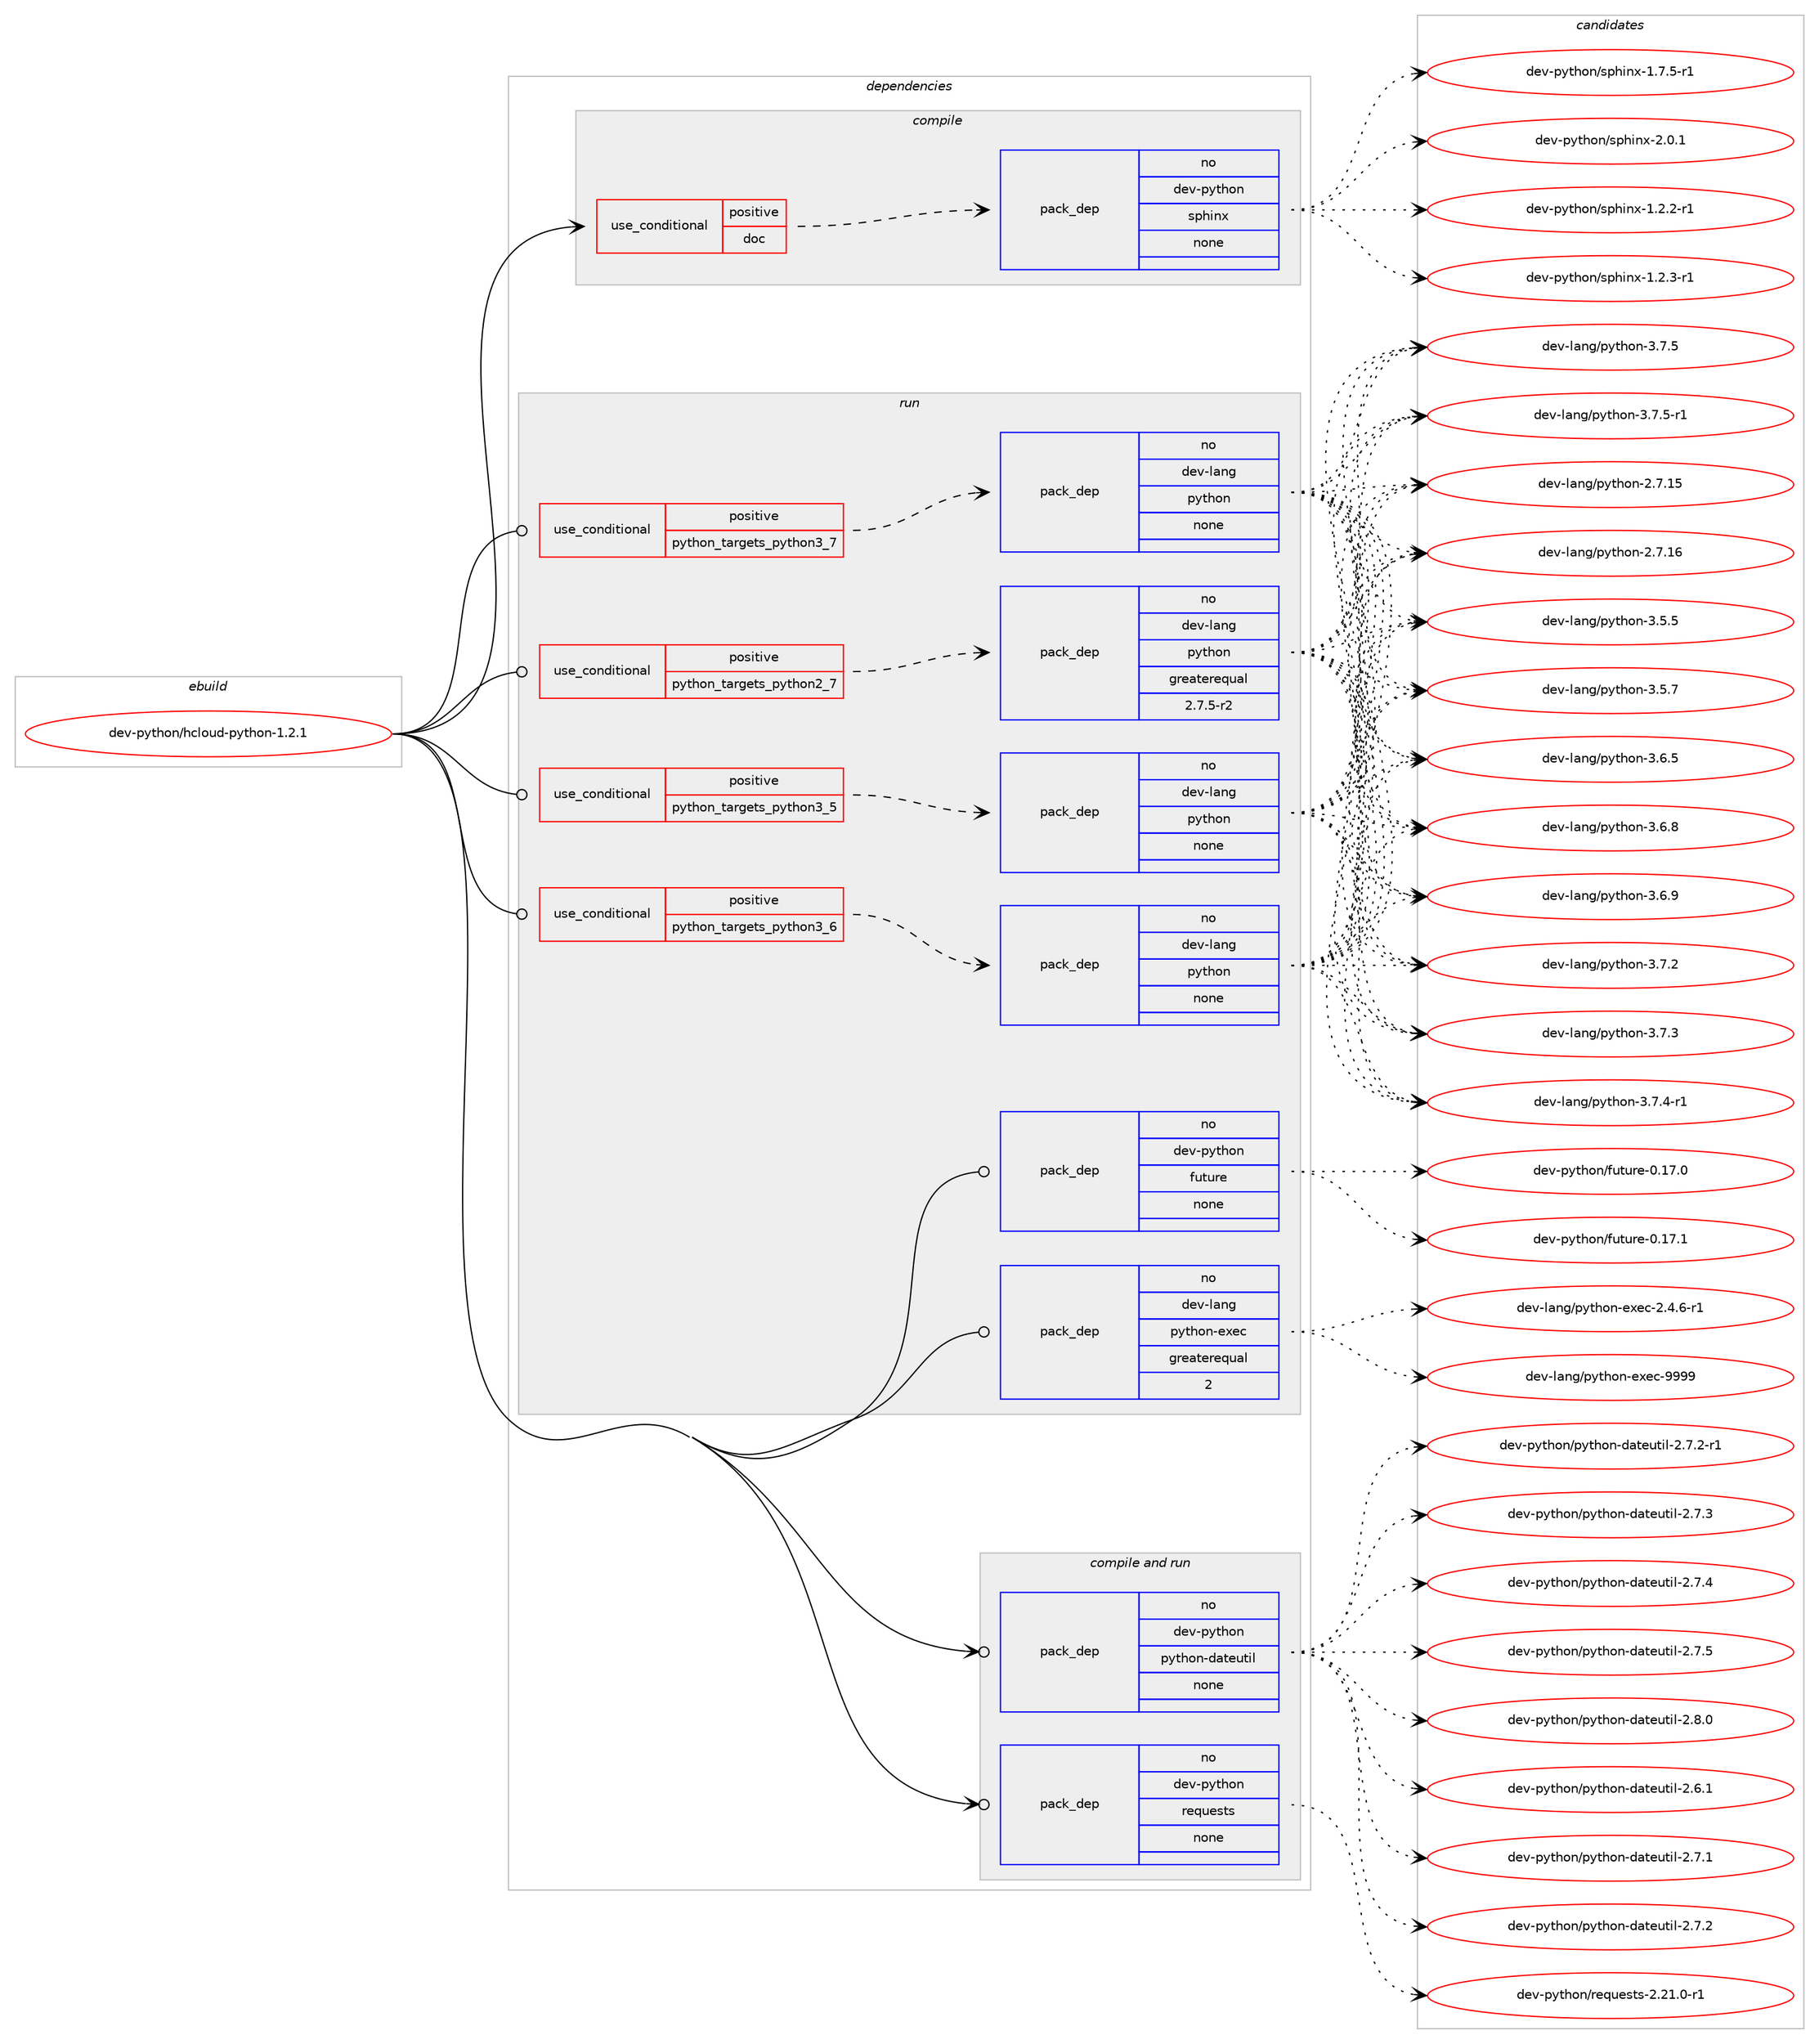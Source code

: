 digraph prolog {

# *************
# Graph options
# *************

newrank=true;
concentrate=true;
compound=true;
graph [rankdir=LR,fontname=Helvetica,fontsize=10,ranksep=1.5];#, ranksep=2.5, nodesep=0.2];
edge  [arrowhead=vee];
node  [fontname=Helvetica,fontsize=10];

# **********
# The ebuild
# **********

subgraph cluster_leftcol {
color=gray;
rank=same;
label=<<i>ebuild</i>>;
id [label="dev-python/hcloud-python-1.2.1", color=red, width=4, href="../dev-python/hcloud-python-1.2.1.svg"];
}

# ****************
# The dependencies
# ****************

subgraph cluster_midcol {
color=gray;
label=<<i>dependencies</i>>;
subgraph cluster_compile {
fillcolor="#eeeeee";
style=filled;
label=<<i>compile</i>>;
subgraph cond140430 {
dependency608254 [label=<<TABLE BORDER="0" CELLBORDER="1" CELLSPACING="0" CELLPADDING="4"><TR><TD ROWSPAN="3" CELLPADDING="10">use_conditional</TD></TR><TR><TD>positive</TD></TR><TR><TD>doc</TD></TR></TABLE>>, shape=none, color=red];
subgraph pack456025 {
dependency608255 [label=<<TABLE BORDER="0" CELLBORDER="1" CELLSPACING="0" CELLPADDING="4" WIDTH="220"><TR><TD ROWSPAN="6" CELLPADDING="30">pack_dep</TD></TR><TR><TD WIDTH="110">no</TD></TR><TR><TD>dev-python</TD></TR><TR><TD>sphinx</TD></TR><TR><TD>none</TD></TR><TR><TD></TD></TR></TABLE>>, shape=none, color=blue];
}
dependency608254:e -> dependency608255:w [weight=20,style="dashed",arrowhead="vee"];
}
id:e -> dependency608254:w [weight=20,style="solid",arrowhead="vee"];
}
subgraph cluster_compileandrun {
fillcolor="#eeeeee";
style=filled;
label=<<i>compile and run</i>>;
subgraph pack456026 {
dependency608256 [label=<<TABLE BORDER="0" CELLBORDER="1" CELLSPACING="0" CELLPADDING="4" WIDTH="220"><TR><TD ROWSPAN="6" CELLPADDING="30">pack_dep</TD></TR><TR><TD WIDTH="110">no</TD></TR><TR><TD>dev-python</TD></TR><TR><TD>python-dateutil</TD></TR><TR><TD>none</TD></TR><TR><TD></TD></TR></TABLE>>, shape=none, color=blue];
}
id:e -> dependency608256:w [weight=20,style="solid",arrowhead="odotvee"];
subgraph pack456027 {
dependency608257 [label=<<TABLE BORDER="0" CELLBORDER="1" CELLSPACING="0" CELLPADDING="4" WIDTH="220"><TR><TD ROWSPAN="6" CELLPADDING="30">pack_dep</TD></TR><TR><TD WIDTH="110">no</TD></TR><TR><TD>dev-python</TD></TR><TR><TD>requests</TD></TR><TR><TD>none</TD></TR><TR><TD></TD></TR></TABLE>>, shape=none, color=blue];
}
id:e -> dependency608257:w [weight=20,style="solid",arrowhead="odotvee"];
}
subgraph cluster_run {
fillcolor="#eeeeee";
style=filled;
label=<<i>run</i>>;
subgraph cond140431 {
dependency608258 [label=<<TABLE BORDER="0" CELLBORDER="1" CELLSPACING="0" CELLPADDING="4"><TR><TD ROWSPAN="3" CELLPADDING="10">use_conditional</TD></TR><TR><TD>positive</TD></TR><TR><TD>python_targets_python2_7</TD></TR></TABLE>>, shape=none, color=red];
subgraph pack456028 {
dependency608259 [label=<<TABLE BORDER="0" CELLBORDER="1" CELLSPACING="0" CELLPADDING="4" WIDTH="220"><TR><TD ROWSPAN="6" CELLPADDING="30">pack_dep</TD></TR><TR><TD WIDTH="110">no</TD></TR><TR><TD>dev-lang</TD></TR><TR><TD>python</TD></TR><TR><TD>greaterequal</TD></TR><TR><TD>2.7.5-r2</TD></TR></TABLE>>, shape=none, color=blue];
}
dependency608258:e -> dependency608259:w [weight=20,style="dashed",arrowhead="vee"];
}
id:e -> dependency608258:w [weight=20,style="solid",arrowhead="odot"];
subgraph cond140432 {
dependency608260 [label=<<TABLE BORDER="0" CELLBORDER="1" CELLSPACING="0" CELLPADDING="4"><TR><TD ROWSPAN="3" CELLPADDING="10">use_conditional</TD></TR><TR><TD>positive</TD></TR><TR><TD>python_targets_python3_5</TD></TR></TABLE>>, shape=none, color=red];
subgraph pack456029 {
dependency608261 [label=<<TABLE BORDER="0" CELLBORDER="1" CELLSPACING="0" CELLPADDING="4" WIDTH="220"><TR><TD ROWSPAN="6" CELLPADDING="30">pack_dep</TD></TR><TR><TD WIDTH="110">no</TD></TR><TR><TD>dev-lang</TD></TR><TR><TD>python</TD></TR><TR><TD>none</TD></TR><TR><TD></TD></TR></TABLE>>, shape=none, color=blue];
}
dependency608260:e -> dependency608261:w [weight=20,style="dashed",arrowhead="vee"];
}
id:e -> dependency608260:w [weight=20,style="solid",arrowhead="odot"];
subgraph cond140433 {
dependency608262 [label=<<TABLE BORDER="0" CELLBORDER="1" CELLSPACING="0" CELLPADDING="4"><TR><TD ROWSPAN="3" CELLPADDING="10">use_conditional</TD></TR><TR><TD>positive</TD></TR><TR><TD>python_targets_python3_6</TD></TR></TABLE>>, shape=none, color=red];
subgraph pack456030 {
dependency608263 [label=<<TABLE BORDER="0" CELLBORDER="1" CELLSPACING="0" CELLPADDING="4" WIDTH="220"><TR><TD ROWSPAN="6" CELLPADDING="30">pack_dep</TD></TR><TR><TD WIDTH="110">no</TD></TR><TR><TD>dev-lang</TD></TR><TR><TD>python</TD></TR><TR><TD>none</TD></TR><TR><TD></TD></TR></TABLE>>, shape=none, color=blue];
}
dependency608262:e -> dependency608263:w [weight=20,style="dashed",arrowhead="vee"];
}
id:e -> dependency608262:w [weight=20,style="solid",arrowhead="odot"];
subgraph cond140434 {
dependency608264 [label=<<TABLE BORDER="0" CELLBORDER="1" CELLSPACING="0" CELLPADDING="4"><TR><TD ROWSPAN="3" CELLPADDING="10">use_conditional</TD></TR><TR><TD>positive</TD></TR><TR><TD>python_targets_python3_7</TD></TR></TABLE>>, shape=none, color=red];
subgraph pack456031 {
dependency608265 [label=<<TABLE BORDER="0" CELLBORDER="1" CELLSPACING="0" CELLPADDING="4" WIDTH="220"><TR><TD ROWSPAN="6" CELLPADDING="30">pack_dep</TD></TR><TR><TD WIDTH="110">no</TD></TR><TR><TD>dev-lang</TD></TR><TR><TD>python</TD></TR><TR><TD>none</TD></TR><TR><TD></TD></TR></TABLE>>, shape=none, color=blue];
}
dependency608264:e -> dependency608265:w [weight=20,style="dashed",arrowhead="vee"];
}
id:e -> dependency608264:w [weight=20,style="solid",arrowhead="odot"];
subgraph pack456032 {
dependency608266 [label=<<TABLE BORDER="0" CELLBORDER="1" CELLSPACING="0" CELLPADDING="4" WIDTH="220"><TR><TD ROWSPAN="6" CELLPADDING="30">pack_dep</TD></TR><TR><TD WIDTH="110">no</TD></TR><TR><TD>dev-lang</TD></TR><TR><TD>python-exec</TD></TR><TR><TD>greaterequal</TD></TR><TR><TD>2</TD></TR></TABLE>>, shape=none, color=blue];
}
id:e -> dependency608266:w [weight=20,style="solid",arrowhead="odot"];
subgraph pack456033 {
dependency608267 [label=<<TABLE BORDER="0" CELLBORDER="1" CELLSPACING="0" CELLPADDING="4" WIDTH="220"><TR><TD ROWSPAN="6" CELLPADDING="30">pack_dep</TD></TR><TR><TD WIDTH="110">no</TD></TR><TR><TD>dev-python</TD></TR><TR><TD>future</TD></TR><TR><TD>none</TD></TR><TR><TD></TD></TR></TABLE>>, shape=none, color=blue];
}
id:e -> dependency608267:w [weight=20,style="solid",arrowhead="odot"];
}
}

# **************
# The candidates
# **************

subgraph cluster_choices {
rank=same;
color=gray;
label=<<i>candidates</i>>;

subgraph choice456025 {
color=black;
nodesep=1;
choice10010111845112121116104111110471151121041051101204549465046504511449 [label="dev-python/sphinx-1.2.2-r1", color=red, width=4,href="../dev-python/sphinx-1.2.2-r1.svg"];
choice10010111845112121116104111110471151121041051101204549465046514511449 [label="dev-python/sphinx-1.2.3-r1", color=red, width=4,href="../dev-python/sphinx-1.2.3-r1.svg"];
choice10010111845112121116104111110471151121041051101204549465546534511449 [label="dev-python/sphinx-1.7.5-r1", color=red, width=4,href="../dev-python/sphinx-1.7.5-r1.svg"];
choice1001011184511212111610411111047115112104105110120455046484649 [label="dev-python/sphinx-2.0.1", color=red, width=4,href="../dev-python/sphinx-2.0.1.svg"];
dependency608255:e -> choice10010111845112121116104111110471151121041051101204549465046504511449:w [style=dotted,weight="100"];
dependency608255:e -> choice10010111845112121116104111110471151121041051101204549465046514511449:w [style=dotted,weight="100"];
dependency608255:e -> choice10010111845112121116104111110471151121041051101204549465546534511449:w [style=dotted,weight="100"];
dependency608255:e -> choice1001011184511212111610411111047115112104105110120455046484649:w [style=dotted,weight="100"];
}
subgraph choice456026 {
color=black;
nodesep=1;
choice10010111845112121116104111110471121211161041111104510097116101117116105108455046544649 [label="dev-python/python-dateutil-2.6.1", color=red, width=4,href="../dev-python/python-dateutil-2.6.1.svg"];
choice10010111845112121116104111110471121211161041111104510097116101117116105108455046554649 [label="dev-python/python-dateutil-2.7.1", color=red, width=4,href="../dev-python/python-dateutil-2.7.1.svg"];
choice10010111845112121116104111110471121211161041111104510097116101117116105108455046554650 [label="dev-python/python-dateutil-2.7.2", color=red, width=4,href="../dev-python/python-dateutil-2.7.2.svg"];
choice100101118451121211161041111104711212111610411111045100971161011171161051084550465546504511449 [label="dev-python/python-dateutil-2.7.2-r1", color=red, width=4,href="../dev-python/python-dateutil-2.7.2-r1.svg"];
choice10010111845112121116104111110471121211161041111104510097116101117116105108455046554651 [label="dev-python/python-dateutil-2.7.3", color=red, width=4,href="../dev-python/python-dateutil-2.7.3.svg"];
choice10010111845112121116104111110471121211161041111104510097116101117116105108455046554652 [label="dev-python/python-dateutil-2.7.4", color=red, width=4,href="../dev-python/python-dateutil-2.7.4.svg"];
choice10010111845112121116104111110471121211161041111104510097116101117116105108455046554653 [label="dev-python/python-dateutil-2.7.5", color=red, width=4,href="../dev-python/python-dateutil-2.7.5.svg"];
choice10010111845112121116104111110471121211161041111104510097116101117116105108455046564648 [label="dev-python/python-dateutil-2.8.0", color=red, width=4,href="../dev-python/python-dateutil-2.8.0.svg"];
dependency608256:e -> choice10010111845112121116104111110471121211161041111104510097116101117116105108455046544649:w [style=dotted,weight="100"];
dependency608256:e -> choice10010111845112121116104111110471121211161041111104510097116101117116105108455046554649:w [style=dotted,weight="100"];
dependency608256:e -> choice10010111845112121116104111110471121211161041111104510097116101117116105108455046554650:w [style=dotted,weight="100"];
dependency608256:e -> choice100101118451121211161041111104711212111610411111045100971161011171161051084550465546504511449:w [style=dotted,weight="100"];
dependency608256:e -> choice10010111845112121116104111110471121211161041111104510097116101117116105108455046554651:w [style=dotted,weight="100"];
dependency608256:e -> choice10010111845112121116104111110471121211161041111104510097116101117116105108455046554652:w [style=dotted,weight="100"];
dependency608256:e -> choice10010111845112121116104111110471121211161041111104510097116101117116105108455046554653:w [style=dotted,weight="100"];
dependency608256:e -> choice10010111845112121116104111110471121211161041111104510097116101117116105108455046564648:w [style=dotted,weight="100"];
}
subgraph choice456027 {
color=black;
nodesep=1;
choice1001011184511212111610411111047114101113117101115116115455046504946484511449 [label="dev-python/requests-2.21.0-r1", color=red, width=4,href="../dev-python/requests-2.21.0-r1.svg"];
dependency608257:e -> choice1001011184511212111610411111047114101113117101115116115455046504946484511449:w [style=dotted,weight="100"];
}
subgraph choice456028 {
color=black;
nodesep=1;
choice10010111845108971101034711212111610411111045504655464953 [label="dev-lang/python-2.7.15", color=red, width=4,href="../dev-lang/python-2.7.15.svg"];
choice10010111845108971101034711212111610411111045504655464954 [label="dev-lang/python-2.7.16", color=red, width=4,href="../dev-lang/python-2.7.16.svg"];
choice100101118451089711010347112121116104111110455146534653 [label="dev-lang/python-3.5.5", color=red, width=4,href="../dev-lang/python-3.5.5.svg"];
choice100101118451089711010347112121116104111110455146534655 [label="dev-lang/python-3.5.7", color=red, width=4,href="../dev-lang/python-3.5.7.svg"];
choice100101118451089711010347112121116104111110455146544653 [label="dev-lang/python-3.6.5", color=red, width=4,href="../dev-lang/python-3.6.5.svg"];
choice100101118451089711010347112121116104111110455146544656 [label="dev-lang/python-3.6.8", color=red, width=4,href="../dev-lang/python-3.6.8.svg"];
choice100101118451089711010347112121116104111110455146544657 [label="dev-lang/python-3.6.9", color=red, width=4,href="../dev-lang/python-3.6.9.svg"];
choice100101118451089711010347112121116104111110455146554650 [label="dev-lang/python-3.7.2", color=red, width=4,href="../dev-lang/python-3.7.2.svg"];
choice100101118451089711010347112121116104111110455146554651 [label="dev-lang/python-3.7.3", color=red, width=4,href="../dev-lang/python-3.7.3.svg"];
choice1001011184510897110103471121211161041111104551465546524511449 [label="dev-lang/python-3.7.4-r1", color=red, width=4,href="../dev-lang/python-3.7.4-r1.svg"];
choice100101118451089711010347112121116104111110455146554653 [label="dev-lang/python-3.7.5", color=red, width=4,href="../dev-lang/python-3.7.5.svg"];
choice1001011184510897110103471121211161041111104551465546534511449 [label="dev-lang/python-3.7.5-r1", color=red, width=4,href="../dev-lang/python-3.7.5-r1.svg"];
dependency608259:e -> choice10010111845108971101034711212111610411111045504655464953:w [style=dotted,weight="100"];
dependency608259:e -> choice10010111845108971101034711212111610411111045504655464954:w [style=dotted,weight="100"];
dependency608259:e -> choice100101118451089711010347112121116104111110455146534653:w [style=dotted,weight="100"];
dependency608259:e -> choice100101118451089711010347112121116104111110455146534655:w [style=dotted,weight="100"];
dependency608259:e -> choice100101118451089711010347112121116104111110455146544653:w [style=dotted,weight="100"];
dependency608259:e -> choice100101118451089711010347112121116104111110455146544656:w [style=dotted,weight="100"];
dependency608259:e -> choice100101118451089711010347112121116104111110455146544657:w [style=dotted,weight="100"];
dependency608259:e -> choice100101118451089711010347112121116104111110455146554650:w [style=dotted,weight="100"];
dependency608259:e -> choice100101118451089711010347112121116104111110455146554651:w [style=dotted,weight="100"];
dependency608259:e -> choice1001011184510897110103471121211161041111104551465546524511449:w [style=dotted,weight="100"];
dependency608259:e -> choice100101118451089711010347112121116104111110455146554653:w [style=dotted,weight="100"];
dependency608259:e -> choice1001011184510897110103471121211161041111104551465546534511449:w [style=dotted,weight="100"];
}
subgraph choice456029 {
color=black;
nodesep=1;
choice10010111845108971101034711212111610411111045504655464953 [label="dev-lang/python-2.7.15", color=red, width=4,href="../dev-lang/python-2.7.15.svg"];
choice10010111845108971101034711212111610411111045504655464954 [label="dev-lang/python-2.7.16", color=red, width=4,href="../dev-lang/python-2.7.16.svg"];
choice100101118451089711010347112121116104111110455146534653 [label="dev-lang/python-3.5.5", color=red, width=4,href="../dev-lang/python-3.5.5.svg"];
choice100101118451089711010347112121116104111110455146534655 [label="dev-lang/python-3.5.7", color=red, width=4,href="../dev-lang/python-3.5.7.svg"];
choice100101118451089711010347112121116104111110455146544653 [label="dev-lang/python-3.6.5", color=red, width=4,href="../dev-lang/python-3.6.5.svg"];
choice100101118451089711010347112121116104111110455146544656 [label="dev-lang/python-3.6.8", color=red, width=4,href="../dev-lang/python-3.6.8.svg"];
choice100101118451089711010347112121116104111110455146544657 [label="dev-lang/python-3.6.9", color=red, width=4,href="../dev-lang/python-3.6.9.svg"];
choice100101118451089711010347112121116104111110455146554650 [label="dev-lang/python-3.7.2", color=red, width=4,href="../dev-lang/python-3.7.2.svg"];
choice100101118451089711010347112121116104111110455146554651 [label="dev-lang/python-3.7.3", color=red, width=4,href="../dev-lang/python-3.7.3.svg"];
choice1001011184510897110103471121211161041111104551465546524511449 [label="dev-lang/python-3.7.4-r1", color=red, width=4,href="../dev-lang/python-3.7.4-r1.svg"];
choice100101118451089711010347112121116104111110455146554653 [label="dev-lang/python-3.7.5", color=red, width=4,href="../dev-lang/python-3.7.5.svg"];
choice1001011184510897110103471121211161041111104551465546534511449 [label="dev-lang/python-3.7.5-r1", color=red, width=4,href="../dev-lang/python-3.7.5-r1.svg"];
dependency608261:e -> choice10010111845108971101034711212111610411111045504655464953:w [style=dotted,weight="100"];
dependency608261:e -> choice10010111845108971101034711212111610411111045504655464954:w [style=dotted,weight="100"];
dependency608261:e -> choice100101118451089711010347112121116104111110455146534653:w [style=dotted,weight="100"];
dependency608261:e -> choice100101118451089711010347112121116104111110455146534655:w [style=dotted,weight="100"];
dependency608261:e -> choice100101118451089711010347112121116104111110455146544653:w [style=dotted,weight="100"];
dependency608261:e -> choice100101118451089711010347112121116104111110455146544656:w [style=dotted,weight="100"];
dependency608261:e -> choice100101118451089711010347112121116104111110455146544657:w [style=dotted,weight="100"];
dependency608261:e -> choice100101118451089711010347112121116104111110455146554650:w [style=dotted,weight="100"];
dependency608261:e -> choice100101118451089711010347112121116104111110455146554651:w [style=dotted,weight="100"];
dependency608261:e -> choice1001011184510897110103471121211161041111104551465546524511449:w [style=dotted,weight="100"];
dependency608261:e -> choice100101118451089711010347112121116104111110455146554653:w [style=dotted,weight="100"];
dependency608261:e -> choice1001011184510897110103471121211161041111104551465546534511449:w [style=dotted,weight="100"];
}
subgraph choice456030 {
color=black;
nodesep=1;
choice10010111845108971101034711212111610411111045504655464953 [label="dev-lang/python-2.7.15", color=red, width=4,href="../dev-lang/python-2.7.15.svg"];
choice10010111845108971101034711212111610411111045504655464954 [label="dev-lang/python-2.7.16", color=red, width=4,href="../dev-lang/python-2.7.16.svg"];
choice100101118451089711010347112121116104111110455146534653 [label="dev-lang/python-3.5.5", color=red, width=4,href="../dev-lang/python-3.5.5.svg"];
choice100101118451089711010347112121116104111110455146534655 [label="dev-lang/python-3.5.7", color=red, width=4,href="../dev-lang/python-3.5.7.svg"];
choice100101118451089711010347112121116104111110455146544653 [label="dev-lang/python-3.6.5", color=red, width=4,href="../dev-lang/python-3.6.5.svg"];
choice100101118451089711010347112121116104111110455146544656 [label="dev-lang/python-3.6.8", color=red, width=4,href="../dev-lang/python-3.6.8.svg"];
choice100101118451089711010347112121116104111110455146544657 [label="dev-lang/python-3.6.9", color=red, width=4,href="../dev-lang/python-3.6.9.svg"];
choice100101118451089711010347112121116104111110455146554650 [label="dev-lang/python-3.7.2", color=red, width=4,href="../dev-lang/python-3.7.2.svg"];
choice100101118451089711010347112121116104111110455146554651 [label="dev-lang/python-3.7.3", color=red, width=4,href="../dev-lang/python-3.7.3.svg"];
choice1001011184510897110103471121211161041111104551465546524511449 [label="dev-lang/python-3.7.4-r1", color=red, width=4,href="../dev-lang/python-3.7.4-r1.svg"];
choice100101118451089711010347112121116104111110455146554653 [label="dev-lang/python-3.7.5", color=red, width=4,href="../dev-lang/python-3.7.5.svg"];
choice1001011184510897110103471121211161041111104551465546534511449 [label="dev-lang/python-3.7.5-r1", color=red, width=4,href="../dev-lang/python-3.7.5-r1.svg"];
dependency608263:e -> choice10010111845108971101034711212111610411111045504655464953:w [style=dotted,weight="100"];
dependency608263:e -> choice10010111845108971101034711212111610411111045504655464954:w [style=dotted,weight="100"];
dependency608263:e -> choice100101118451089711010347112121116104111110455146534653:w [style=dotted,weight="100"];
dependency608263:e -> choice100101118451089711010347112121116104111110455146534655:w [style=dotted,weight="100"];
dependency608263:e -> choice100101118451089711010347112121116104111110455146544653:w [style=dotted,weight="100"];
dependency608263:e -> choice100101118451089711010347112121116104111110455146544656:w [style=dotted,weight="100"];
dependency608263:e -> choice100101118451089711010347112121116104111110455146544657:w [style=dotted,weight="100"];
dependency608263:e -> choice100101118451089711010347112121116104111110455146554650:w [style=dotted,weight="100"];
dependency608263:e -> choice100101118451089711010347112121116104111110455146554651:w [style=dotted,weight="100"];
dependency608263:e -> choice1001011184510897110103471121211161041111104551465546524511449:w [style=dotted,weight="100"];
dependency608263:e -> choice100101118451089711010347112121116104111110455146554653:w [style=dotted,weight="100"];
dependency608263:e -> choice1001011184510897110103471121211161041111104551465546534511449:w [style=dotted,weight="100"];
}
subgraph choice456031 {
color=black;
nodesep=1;
choice10010111845108971101034711212111610411111045504655464953 [label="dev-lang/python-2.7.15", color=red, width=4,href="../dev-lang/python-2.7.15.svg"];
choice10010111845108971101034711212111610411111045504655464954 [label="dev-lang/python-2.7.16", color=red, width=4,href="../dev-lang/python-2.7.16.svg"];
choice100101118451089711010347112121116104111110455146534653 [label="dev-lang/python-3.5.5", color=red, width=4,href="../dev-lang/python-3.5.5.svg"];
choice100101118451089711010347112121116104111110455146534655 [label="dev-lang/python-3.5.7", color=red, width=4,href="../dev-lang/python-3.5.7.svg"];
choice100101118451089711010347112121116104111110455146544653 [label="dev-lang/python-3.6.5", color=red, width=4,href="../dev-lang/python-3.6.5.svg"];
choice100101118451089711010347112121116104111110455146544656 [label="dev-lang/python-3.6.8", color=red, width=4,href="../dev-lang/python-3.6.8.svg"];
choice100101118451089711010347112121116104111110455146544657 [label="dev-lang/python-3.6.9", color=red, width=4,href="../dev-lang/python-3.6.9.svg"];
choice100101118451089711010347112121116104111110455146554650 [label="dev-lang/python-3.7.2", color=red, width=4,href="../dev-lang/python-3.7.2.svg"];
choice100101118451089711010347112121116104111110455146554651 [label="dev-lang/python-3.7.3", color=red, width=4,href="../dev-lang/python-3.7.3.svg"];
choice1001011184510897110103471121211161041111104551465546524511449 [label="dev-lang/python-3.7.4-r1", color=red, width=4,href="../dev-lang/python-3.7.4-r1.svg"];
choice100101118451089711010347112121116104111110455146554653 [label="dev-lang/python-3.7.5", color=red, width=4,href="../dev-lang/python-3.7.5.svg"];
choice1001011184510897110103471121211161041111104551465546534511449 [label="dev-lang/python-3.7.5-r1", color=red, width=4,href="../dev-lang/python-3.7.5-r1.svg"];
dependency608265:e -> choice10010111845108971101034711212111610411111045504655464953:w [style=dotted,weight="100"];
dependency608265:e -> choice10010111845108971101034711212111610411111045504655464954:w [style=dotted,weight="100"];
dependency608265:e -> choice100101118451089711010347112121116104111110455146534653:w [style=dotted,weight="100"];
dependency608265:e -> choice100101118451089711010347112121116104111110455146534655:w [style=dotted,weight="100"];
dependency608265:e -> choice100101118451089711010347112121116104111110455146544653:w [style=dotted,weight="100"];
dependency608265:e -> choice100101118451089711010347112121116104111110455146544656:w [style=dotted,weight="100"];
dependency608265:e -> choice100101118451089711010347112121116104111110455146544657:w [style=dotted,weight="100"];
dependency608265:e -> choice100101118451089711010347112121116104111110455146554650:w [style=dotted,weight="100"];
dependency608265:e -> choice100101118451089711010347112121116104111110455146554651:w [style=dotted,weight="100"];
dependency608265:e -> choice1001011184510897110103471121211161041111104551465546524511449:w [style=dotted,weight="100"];
dependency608265:e -> choice100101118451089711010347112121116104111110455146554653:w [style=dotted,weight="100"];
dependency608265:e -> choice1001011184510897110103471121211161041111104551465546534511449:w [style=dotted,weight="100"];
}
subgraph choice456032 {
color=black;
nodesep=1;
choice10010111845108971101034711212111610411111045101120101994550465246544511449 [label="dev-lang/python-exec-2.4.6-r1", color=red, width=4,href="../dev-lang/python-exec-2.4.6-r1.svg"];
choice10010111845108971101034711212111610411111045101120101994557575757 [label="dev-lang/python-exec-9999", color=red, width=4,href="../dev-lang/python-exec-9999.svg"];
dependency608266:e -> choice10010111845108971101034711212111610411111045101120101994550465246544511449:w [style=dotted,weight="100"];
dependency608266:e -> choice10010111845108971101034711212111610411111045101120101994557575757:w [style=dotted,weight="100"];
}
subgraph choice456033 {
color=black;
nodesep=1;
choice100101118451121211161041111104710211711611711410145484649554648 [label="dev-python/future-0.17.0", color=red, width=4,href="../dev-python/future-0.17.0.svg"];
choice100101118451121211161041111104710211711611711410145484649554649 [label="dev-python/future-0.17.1", color=red, width=4,href="../dev-python/future-0.17.1.svg"];
dependency608267:e -> choice100101118451121211161041111104710211711611711410145484649554648:w [style=dotted,weight="100"];
dependency608267:e -> choice100101118451121211161041111104710211711611711410145484649554649:w [style=dotted,weight="100"];
}
}

}
